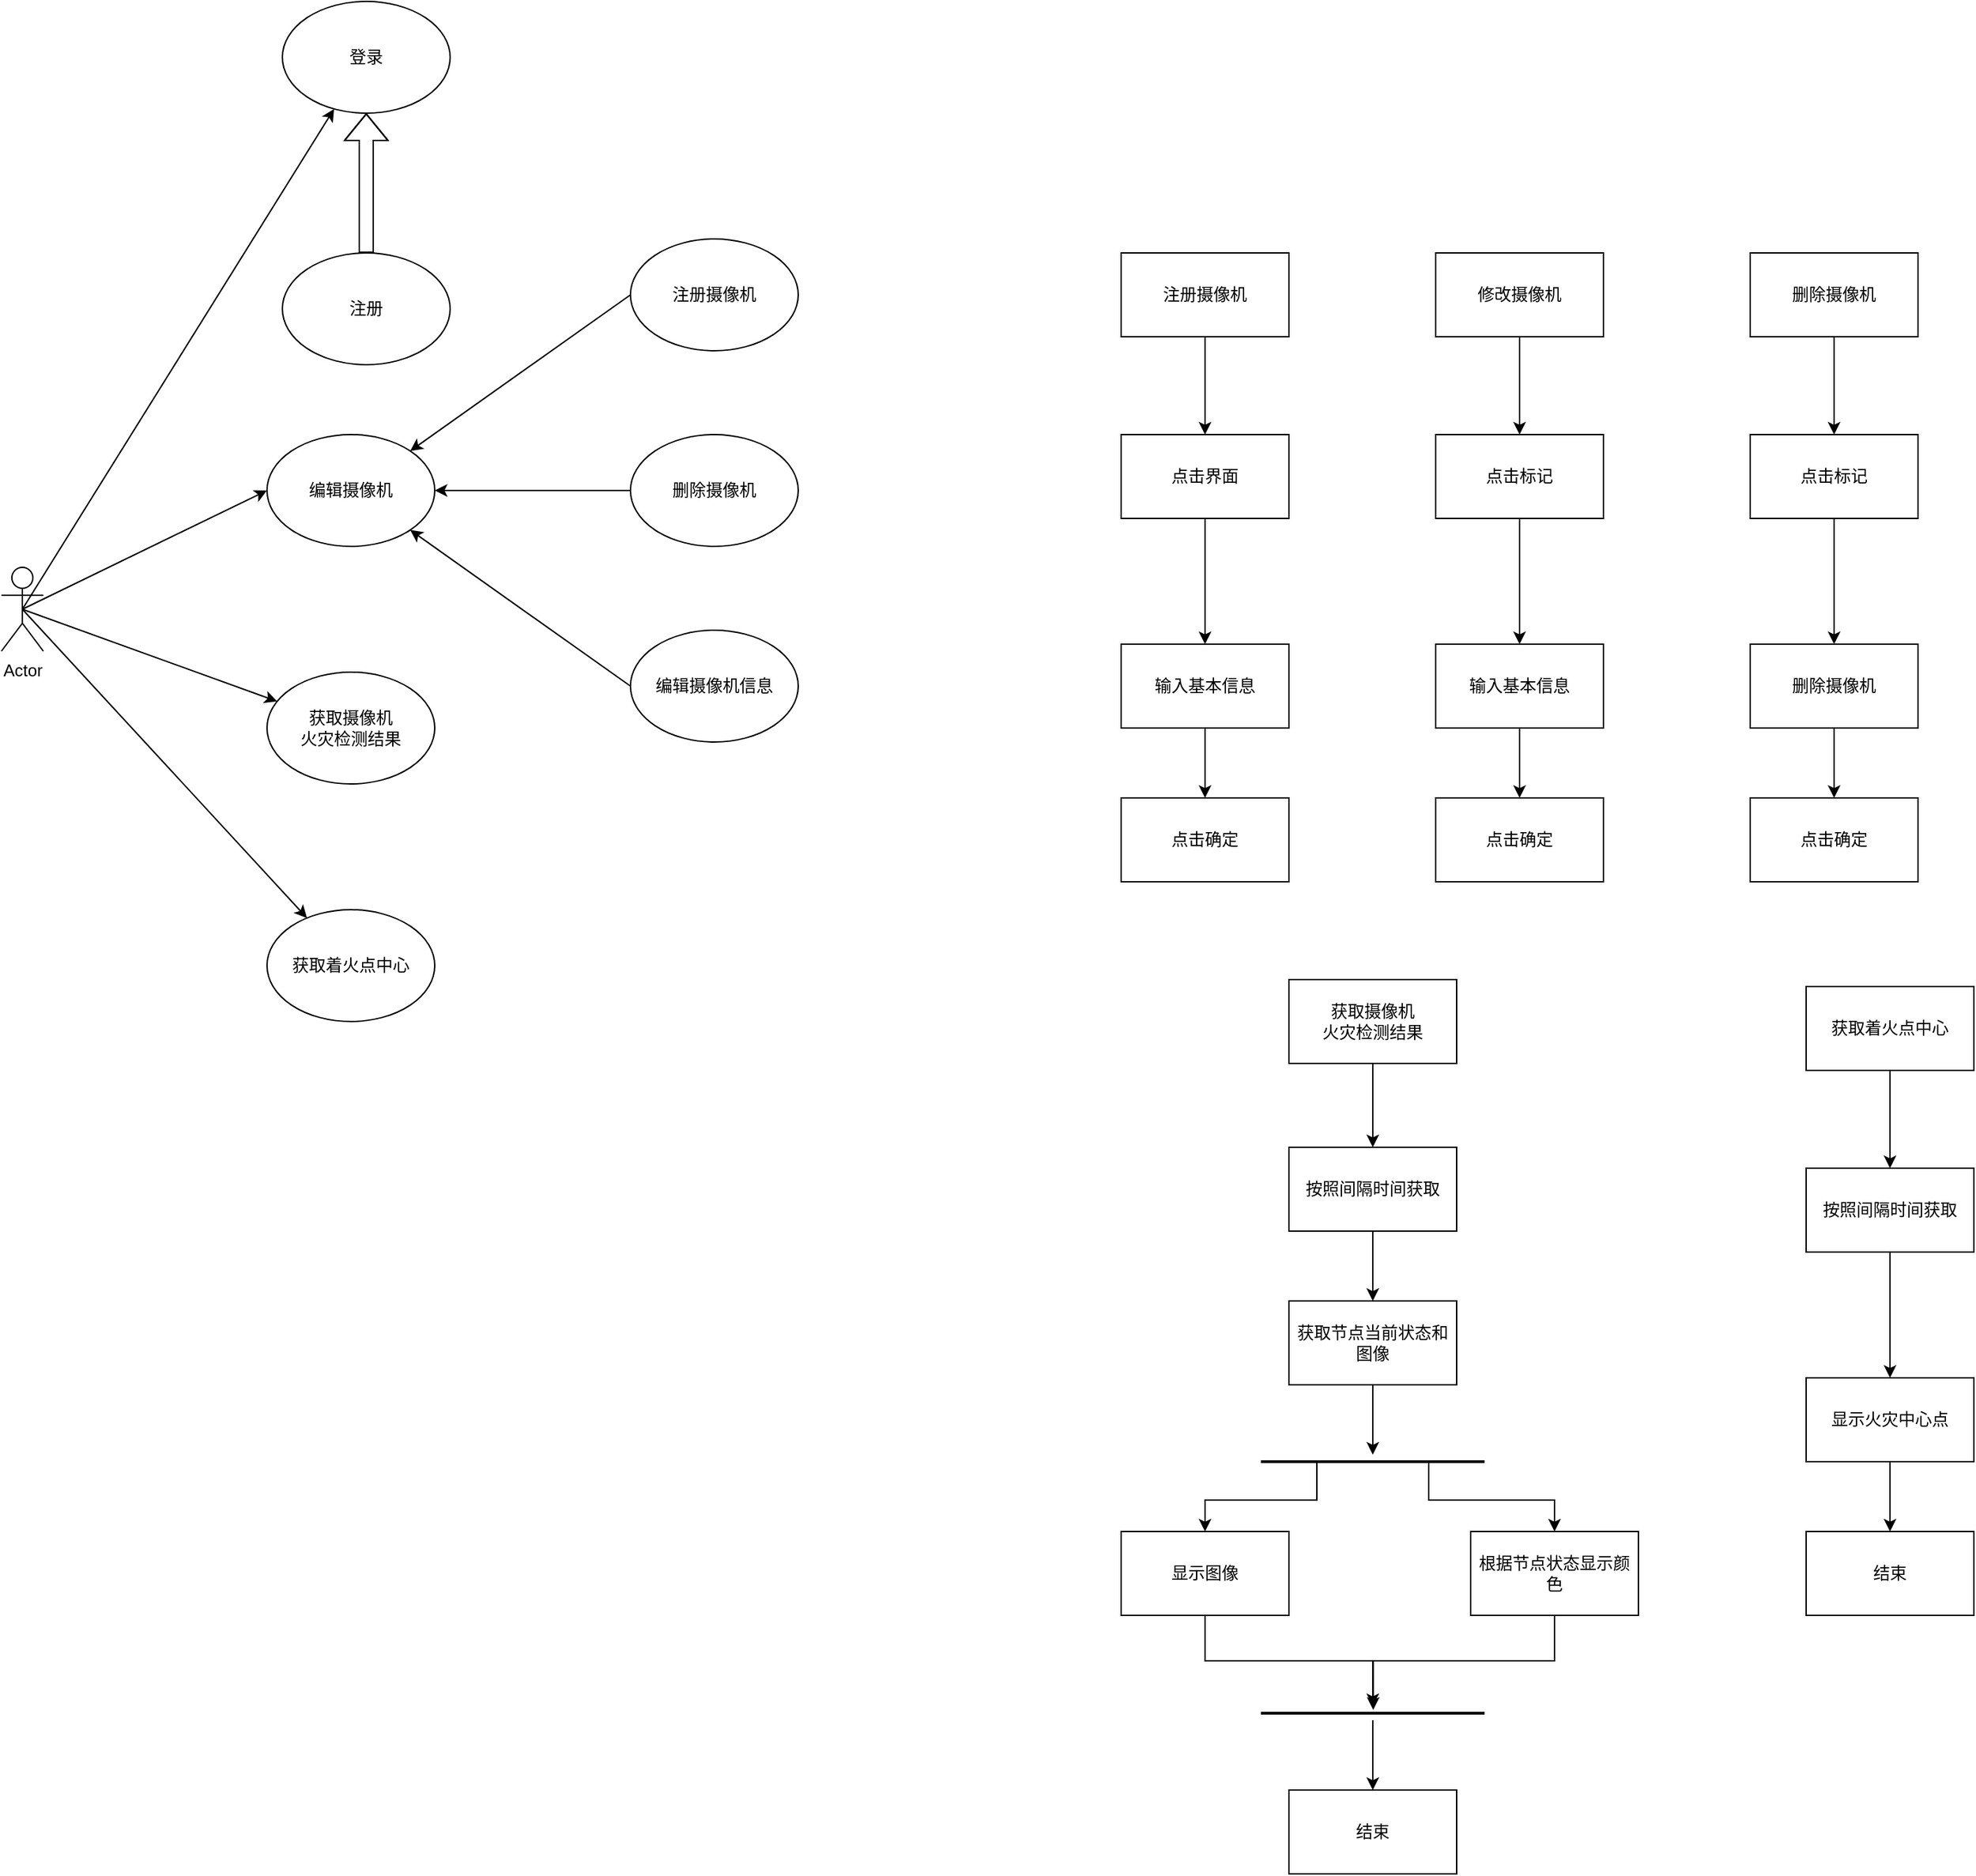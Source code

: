 <mxfile version="24.2.5" type="device">
  <diagram name="第 1 页" id="1oCqTrLppgWgWZjxrMQB">
    <mxGraphModel dx="2083" dy="1223" grid="1" gridSize="10" guides="1" tooltips="1" connect="1" arrows="1" fold="1" page="1" pageScale="1" pageWidth="827" pageHeight="1169" math="0" shadow="0">
      <root>
        <mxCell id="0" />
        <mxCell id="1" parent="0" />
        <mxCell id="T_Ptdm1HrB9L-p87L4nu-9" style="rounded=0;orthogonalLoop=1;jettySize=auto;html=1;exitX=0.5;exitY=0.5;exitDx=0;exitDy=0;exitPerimeter=0;" parent="1" source="T_Ptdm1HrB9L-p87L4nu-4" target="T_Ptdm1HrB9L-p87L4nu-10" edge="1">
          <mxGeometry relative="1" as="geometry">
            <mxPoint x="309" y="705" as="targetPoint" />
          </mxGeometry>
        </mxCell>
        <mxCell id="T_Ptdm1HrB9L-p87L4nu-11" style="rounded=0;orthogonalLoop=1;jettySize=auto;html=1;exitX=0.5;exitY=0.5;exitDx=0;exitDy=0;exitPerimeter=0;" parent="1" source="T_Ptdm1HrB9L-p87L4nu-4" target="T_Ptdm1HrB9L-p87L4nu-12" edge="1">
          <mxGeometry relative="1" as="geometry">
            <mxPoint x="144" y="795" as="targetPoint" />
          </mxGeometry>
        </mxCell>
        <mxCell id="T_Ptdm1HrB9L-p87L4nu-16" style="rounded=0;orthogonalLoop=1;jettySize=auto;html=1;exitX=0.5;exitY=0.5;exitDx=0;exitDy=0;exitPerimeter=0;" parent="1" source="T_Ptdm1HrB9L-p87L4nu-4" target="T_Ptdm1HrB9L-p87L4nu-17" edge="1">
          <mxGeometry relative="1" as="geometry">
            <mxPoint x="369" y="315" as="targetPoint" />
          </mxGeometry>
        </mxCell>
        <mxCell id="T_Ptdm1HrB9L-p87L4nu-4" value="Actor" style="shape=umlActor;verticalLabelPosition=bottom;verticalAlign=top;html=1;outlineConnect=0;" parent="1" vertex="1">
          <mxGeometry x="129" y="465" width="30" height="60" as="geometry" />
        </mxCell>
        <mxCell id="1SKHvmBTWvtFecMXki6V-5" style="rounded=0;orthogonalLoop=1;jettySize=auto;html=1;exitX=0;exitY=0.5;exitDx=0;exitDy=0;entryX=1;entryY=0;entryDx=0;entryDy=0;" edge="1" parent="1" source="T_Ptdm1HrB9L-p87L4nu-5" target="T_Ptdm1HrB9L-p87L4nu-6">
          <mxGeometry relative="1" as="geometry" />
        </mxCell>
        <mxCell id="T_Ptdm1HrB9L-p87L4nu-5" value="注册摄像机" style="ellipse;whiteSpace=wrap;html=1;" parent="1" vertex="1">
          <mxGeometry x="579" y="230" width="120" height="80" as="geometry" />
        </mxCell>
        <mxCell id="T_Ptdm1HrB9L-p87L4nu-6" value="编辑摄像机" style="ellipse;whiteSpace=wrap;html=1;" parent="1" vertex="1">
          <mxGeometry x="319" y="370" width="120" height="80" as="geometry" />
        </mxCell>
        <mxCell id="T_Ptdm1HrB9L-p87L4nu-8" value="" style="endArrow=classic;html=1;rounded=0;exitX=0.5;exitY=0.5;exitDx=0;exitDy=0;exitPerimeter=0;entryX=0;entryY=0.5;entryDx=0;entryDy=0;" parent="1" source="T_Ptdm1HrB9L-p87L4nu-4" target="T_Ptdm1HrB9L-p87L4nu-6" edge="1">
          <mxGeometry width="50" height="50" relative="1" as="geometry">
            <mxPoint x="209" y="535" as="sourcePoint" />
            <mxPoint x="299" y="595" as="targetPoint" />
          </mxGeometry>
        </mxCell>
        <mxCell id="T_Ptdm1HrB9L-p87L4nu-10" value="获取摄像机&lt;br&gt;火灾&lt;span style=&quot;background-color: initial;&quot;&gt;检测结果&lt;/span&gt;" style="ellipse;whiteSpace=wrap;html=1;" parent="1" vertex="1">
          <mxGeometry x="319" y="540" width="120" height="80" as="geometry" />
        </mxCell>
        <mxCell id="T_Ptdm1HrB9L-p87L4nu-12" value="获取着火点中心" style="ellipse;whiteSpace=wrap;html=1;" parent="1" vertex="1">
          <mxGeometry x="319" y="710" width="120" height="80" as="geometry" />
        </mxCell>
        <mxCell id="T_Ptdm1HrB9L-p87L4nu-14" style="edgeStyle=orthogonalEdgeStyle;rounded=0;orthogonalLoop=1;jettySize=auto;html=1;exitX=0.5;exitY=1;exitDx=0;exitDy=0;" parent="1" source="T_Ptdm1HrB9L-p87L4nu-13" target="T_Ptdm1HrB9L-p87L4nu-15" edge="1">
          <mxGeometry relative="1" as="geometry">
            <mxPoint x="990" y="400" as="targetPoint" />
          </mxGeometry>
        </mxCell>
        <mxCell id="T_Ptdm1HrB9L-p87L4nu-13" value="注册摄像机" style="rounded=0;whiteSpace=wrap;html=1;" parent="1" vertex="1">
          <mxGeometry x="930" y="240" width="120" height="60" as="geometry" />
        </mxCell>
        <mxCell id="T_Ptdm1HrB9L-p87L4nu-18" style="edgeStyle=orthogonalEdgeStyle;rounded=0;orthogonalLoop=1;jettySize=auto;html=1;exitX=0.5;exitY=1;exitDx=0;exitDy=0;" parent="1" source="T_Ptdm1HrB9L-p87L4nu-15" target="T_Ptdm1HrB9L-p87L4nu-19" edge="1">
          <mxGeometry relative="1" as="geometry">
            <mxPoint x="990" y="530" as="targetPoint" />
          </mxGeometry>
        </mxCell>
        <mxCell id="T_Ptdm1HrB9L-p87L4nu-15" value="点击界面" style="rounded=0;whiteSpace=wrap;html=1;" parent="1" vertex="1">
          <mxGeometry x="930" y="370" width="120" height="60" as="geometry" />
        </mxCell>
        <mxCell id="T_Ptdm1HrB9L-p87L4nu-17" value="登录" style="ellipse;whiteSpace=wrap;html=1;" parent="1" vertex="1">
          <mxGeometry x="330" y="60" width="120" height="80" as="geometry" />
        </mxCell>
        <mxCell id="T_Ptdm1HrB9L-p87L4nu-20" style="edgeStyle=orthogonalEdgeStyle;rounded=0;orthogonalLoop=1;jettySize=auto;html=1;exitX=0.5;exitY=1;exitDx=0;exitDy=0;" parent="1" source="T_Ptdm1HrB9L-p87L4nu-19" target="T_Ptdm1HrB9L-p87L4nu-21" edge="1">
          <mxGeometry relative="1" as="geometry">
            <mxPoint x="990" y="660" as="targetPoint" />
          </mxGeometry>
        </mxCell>
        <mxCell id="T_Ptdm1HrB9L-p87L4nu-19" value="输入基本信息" style="rounded=0;whiteSpace=wrap;html=1;" parent="1" vertex="1">
          <mxGeometry x="930" y="520" width="120" height="60" as="geometry" />
        </mxCell>
        <mxCell id="T_Ptdm1HrB9L-p87L4nu-21" value="点击确定" style="rounded=0;whiteSpace=wrap;html=1;" parent="1" vertex="1">
          <mxGeometry x="930" y="630" width="120" height="60" as="geometry" />
        </mxCell>
        <mxCell id="T_Ptdm1HrB9L-p87L4nu-22" style="edgeStyle=orthogonalEdgeStyle;rounded=0;orthogonalLoop=1;jettySize=auto;html=1;exitX=0.5;exitY=1;exitDx=0;exitDy=0;" parent="1" source="T_Ptdm1HrB9L-p87L4nu-23" target="T_Ptdm1HrB9L-p87L4nu-25" edge="1">
          <mxGeometry relative="1" as="geometry">
            <mxPoint x="1230" y="400" as="targetPoint" />
          </mxGeometry>
        </mxCell>
        <mxCell id="T_Ptdm1HrB9L-p87L4nu-23" value="修改摄像机" style="rounded=0;whiteSpace=wrap;html=1;" parent="1" vertex="1">
          <mxGeometry x="1155" y="240" width="120" height="60" as="geometry" />
        </mxCell>
        <mxCell id="T_Ptdm1HrB9L-p87L4nu-24" style="edgeStyle=orthogonalEdgeStyle;rounded=0;orthogonalLoop=1;jettySize=auto;html=1;exitX=0.5;exitY=1;exitDx=0;exitDy=0;" parent="1" source="T_Ptdm1HrB9L-p87L4nu-25" target="T_Ptdm1HrB9L-p87L4nu-27" edge="1">
          <mxGeometry relative="1" as="geometry">
            <mxPoint x="1215" y="530" as="targetPoint" />
          </mxGeometry>
        </mxCell>
        <mxCell id="T_Ptdm1HrB9L-p87L4nu-25" value="点击标记" style="rounded=0;whiteSpace=wrap;html=1;" parent="1" vertex="1">
          <mxGeometry x="1155" y="370" width="120" height="60" as="geometry" />
        </mxCell>
        <mxCell id="T_Ptdm1HrB9L-p87L4nu-26" style="edgeStyle=orthogonalEdgeStyle;rounded=0;orthogonalLoop=1;jettySize=auto;html=1;exitX=0.5;exitY=1;exitDx=0;exitDy=0;" parent="1" source="T_Ptdm1HrB9L-p87L4nu-27" target="T_Ptdm1HrB9L-p87L4nu-28" edge="1">
          <mxGeometry relative="1" as="geometry">
            <mxPoint x="1215" y="660" as="targetPoint" />
          </mxGeometry>
        </mxCell>
        <mxCell id="T_Ptdm1HrB9L-p87L4nu-27" value="输入基本信息" style="rounded=0;whiteSpace=wrap;html=1;" parent="1" vertex="1">
          <mxGeometry x="1155" y="520" width="120" height="60" as="geometry" />
        </mxCell>
        <mxCell id="T_Ptdm1HrB9L-p87L4nu-28" value="点击确定" style="rounded=0;whiteSpace=wrap;html=1;" parent="1" vertex="1">
          <mxGeometry x="1155" y="630" width="120" height="60" as="geometry" />
        </mxCell>
        <mxCell id="1SKHvmBTWvtFecMXki6V-4" style="rounded=0;orthogonalLoop=1;jettySize=auto;html=1;exitX=0;exitY=0.5;exitDx=0;exitDy=0;entryX=1;entryY=0.5;entryDx=0;entryDy=0;" edge="1" parent="1" source="1SKHvmBTWvtFecMXki6V-1" target="T_Ptdm1HrB9L-p87L4nu-6">
          <mxGeometry relative="1" as="geometry" />
        </mxCell>
        <mxCell id="1SKHvmBTWvtFecMXki6V-1" value="删除摄像机" style="ellipse;whiteSpace=wrap;html=1;" vertex="1" parent="1">
          <mxGeometry x="579" y="370" width="120" height="80" as="geometry" />
        </mxCell>
        <mxCell id="1SKHvmBTWvtFecMXki6V-3" style="rounded=0;orthogonalLoop=1;jettySize=auto;html=1;exitX=0;exitY=0.5;exitDx=0;exitDy=0;entryX=1;entryY=1;entryDx=0;entryDy=0;" edge="1" parent="1" source="1SKHvmBTWvtFecMXki6V-2" target="T_Ptdm1HrB9L-p87L4nu-6">
          <mxGeometry relative="1" as="geometry" />
        </mxCell>
        <mxCell id="1SKHvmBTWvtFecMXki6V-2" value="编辑摄像机信息" style="ellipse;whiteSpace=wrap;html=1;" vertex="1" parent="1">
          <mxGeometry x="579" y="510" width="120" height="80" as="geometry" />
        </mxCell>
        <mxCell id="1SKHvmBTWvtFecMXki6V-6" style="edgeStyle=orthogonalEdgeStyle;rounded=0;orthogonalLoop=1;jettySize=auto;html=1;exitX=0.5;exitY=1;exitDx=0;exitDy=0;" edge="1" source="1SKHvmBTWvtFecMXki6V-7" target="1SKHvmBTWvtFecMXki6V-9" parent="1">
          <mxGeometry relative="1" as="geometry">
            <mxPoint x="1440" y="400" as="targetPoint" />
          </mxGeometry>
        </mxCell>
        <mxCell id="1SKHvmBTWvtFecMXki6V-7" value="删除摄像机" style="rounded=0;whiteSpace=wrap;html=1;" vertex="1" parent="1">
          <mxGeometry x="1380" y="240" width="120" height="60" as="geometry" />
        </mxCell>
        <mxCell id="1SKHvmBTWvtFecMXki6V-8" style="edgeStyle=orthogonalEdgeStyle;rounded=0;orthogonalLoop=1;jettySize=auto;html=1;exitX=0.5;exitY=1;exitDx=0;exitDy=0;" edge="1" source="1SKHvmBTWvtFecMXki6V-9" target="1SKHvmBTWvtFecMXki6V-11" parent="1">
          <mxGeometry relative="1" as="geometry">
            <mxPoint x="1440" y="530" as="targetPoint" />
          </mxGeometry>
        </mxCell>
        <mxCell id="1SKHvmBTWvtFecMXki6V-9" value="点击标记" style="rounded=0;whiteSpace=wrap;html=1;" vertex="1" parent="1">
          <mxGeometry x="1380" y="370" width="120" height="60" as="geometry" />
        </mxCell>
        <mxCell id="1SKHvmBTWvtFecMXki6V-10" style="edgeStyle=orthogonalEdgeStyle;rounded=0;orthogonalLoop=1;jettySize=auto;html=1;exitX=0.5;exitY=1;exitDx=0;exitDy=0;" edge="1" source="1SKHvmBTWvtFecMXki6V-11" target="1SKHvmBTWvtFecMXki6V-12" parent="1">
          <mxGeometry relative="1" as="geometry">
            <mxPoint x="1440" y="660" as="targetPoint" />
          </mxGeometry>
        </mxCell>
        <mxCell id="1SKHvmBTWvtFecMXki6V-11" value="删除摄像机" style="rounded=0;whiteSpace=wrap;html=1;" vertex="1" parent="1">
          <mxGeometry x="1380" y="520" width="120" height="60" as="geometry" />
        </mxCell>
        <mxCell id="1SKHvmBTWvtFecMXki6V-12" value="点击确定" style="rounded=0;whiteSpace=wrap;html=1;" vertex="1" parent="1">
          <mxGeometry x="1380" y="630" width="120" height="60" as="geometry" />
        </mxCell>
        <mxCell id="1SKHvmBTWvtFecMXki6V-14" style="edgeStyle=orthogonalEdgeStyle;rounded=0;orthogonalLoop=1;jettySize=auto;html=1;exitX=0.5;exitY=1;exitDx=0;exitDy=0;" edge="1" parent="1" source="1SKHvmBTWvtFecMXki6V-13" target="1SKHvmBTWvtFecMXki6V-15">
          <mxGeometry relative="1" as="geometry">
            <mxPoint x="1110" y="910" as="targetPoint" />
          </mxGeometry>
        </mxCell>
        <mxCell id="1SKHvmBTWvtFecMXki6V-13" value="获取摄像机&lt;br&gt;火灾&lt;span style=&quot;background-color: initial;&quot;&gt;检测结果&lt;/span&gt;" style="rounded=0;whiteSpace=wrap;html=1;" vertex="1" parent="1">
          <mxGeometry x="1050" y="760" width="120" height="60" as="geometry" />
        </mxCell>
        <mxCell id="1SKHvmBTWvtFecMXki6V-16" style="edgeStyle=orthogonalEdgeStyle;rounded=0;orthogonalLoop=1;jettySize=auto;html=1;exitX=0.5;exitY=1;exitDx=0;exitDy=0;" edge="1" parent="1" source="1SKHvmBTWvtFecMXki6V-15" target="1SKHvmBTWvtFecMXki6V-17">
          <mxGeometry relative="1" as="geometry">
            <mxPoint x="1110" y="1020" as="targetPoint" />
          </mxGeometry>
        </mxCell>
        <mxCell id="1SKHvmBTWvtFecMXki6V-15" value="按照间隔时间获取" style="rounded=0;whiteSpace=wrap;html=1;" vertex="1" parent="1">
          <mxGeometry x="1050" y="880" width="120" height="60" as="geometry" />
        </mxCell>
        <mxCell id="1SKHvmBTWvtFecMXki6V-22" style="edgeStyle=orthogonalEdgeStyle;rounded=0;orthogonalLoop=1;jettySize=auto;html=1;exitX=0.5;exitY=1;exitDx=0;exitDy=0;" edge="1" parent="1" source="1SKHvmBTWvtFecMXki6V-17" target="1SKHvmBTWvtFecMXki6V-23">
          <mxGeometry relative="1" as="geometry">
            <mxPoint x="1110" y="1220" as="targetPoint" />
          </mxGeometry>
        </mxCell>
        <mxCell id="1SKHvmBTWvtFecMXki6V-17" value="获取节点当前状态和图像" style="rounded=0;whiteSpace=wrap;html=1;" vertex="1" parent="1">
          <mxGeometry x="1050" y="990" width="120" height="60" as="geometry" />
        </mxCell>
        <mxCell id="1SKHvmBTWvtFecMXki6V-24" style="edgeStyle=orthogonalEdgeStyle;rounded=0;orthogonalLoop=1;jettySize=auto;html=1;exitX=0.25;exitY=0.5;exitDx=0;exitDy=0;exitPerimeter=0;" edge="1" parent="1" source="1SKHvmBTWvtFecMXki6V-23" target="1SKHvmBTWvtFecMXki6V-26">
          <mxGeometry relative="1" as="geometry">
            <mxPoint x="1070" y="1285" as="targetPoint" />
          </mxGeometry>
        </mxCell>
        <mxCell id="1SKHvmBTWvtFecMXki6V-25" style="edgeStyle=orthogonalEdgeStyle;rounded=0;orthogonalLoop=1;jettySize=auto;html=1;exitX=0.75;exitY=0.5;exitDx=0;exitDy=0;exitPerimeter=0;" edge="1" parent="1" source="1SKHvmBTWvtFecMXki6V-23" target="1SKHvmBTWvtFecMXki6V-27">
          <mxGeometry relative="1" as="geometry">
            <mxPoint x="1340" y="1255" as="targetPoint" />
          </mxGeometry>
        </mxCell>
        <mxCell id="1SKHvmBTWvtFecMXki6V-23" value="" style="line;strokeWidth=2;html=1;" vertex="1" parent="1">
          <mxGeometry x="1030" y="1100" width="160" height="10" as="geometry" />
        </mxCell>
        <mxCell id="1SKHvmBTWvtFecMXki6V-28" style="edgeStyle=orthogonalEdgeStyle;rounded=0;orthogonalLoop=1;jettySize=auto;html=1;exitX=0.5;exitY=1;exitDx=0;exitDy=0;entryX=0.502;entryY=0.262;entryDx=0;entryDy=0;entryPerimeter=0;" edge="1" parent="1" source="1SKHvmBTWvtFecMXki6V-26" target="1SKHvmBTWvtFecMXki6V-30">
          <mxGeometry relative="1" as="geometry">
            <mxPoint x="1120" y="1365" as="targetPoint" />
          </mxGeometry>
        </mxCell>
        <mxCell id="1SKHvmBTWvtFecMXki6V-26" value="显示图像" style="rounded=0;whiteSpace=wrap;html=1;" vertex="1" parent="1">
          <mxGeometry x="930" y="1155" width="120" height="60" as="geometry" />
        </mxCell>
        <mxCell id="1SKHvmBTWvtFecMXki6V-29" style="edgeStyle=orthogonalEdgeStyle;rounded=0;orthogonalLoop=1;jettySize=auto;html=1;exitX=0.5;exitY=1;exitDx=0;exitDy=0;" edge="1" parent="1" source="1SKHvmBTWvtFecMXki6V-27" target="1SKHvmBTWvtFecMXki6V-30">
          <mxGeometry relative="1" as="geometry">
            <mxPoint x="1120" y="1365" as="targetPoint" />
          </mxGeometry>
        </mxCell>
        <mxCell id="1SKHvmBTWvtFecMXki6V-27" value="根据节点状态显示颜色" style="rounded=0;whiteSpace=wrap;html=1;" vertex="1" parent="1">
          <mxGeometry x="1180" y="1155" width="120" height="60" as="geometry" />
        </mxCell>
        <mxCell id="1SKHvmBTWvtFecMXki6V-33" value="" style="edgeStyle=orthogonalEdgeStyle;rounded=0;orthogonalLoop=1;jettySize=auto;html=1;" edge="1" parent="1" source="1SKHvmBTWvtFecMXki6V-30" target="1SKHvmBTWvtFecMXki6V-34">
          <mxGeometry relative="1" as="geometry">
            <mxPoint x="1110" y="1370.0" as="targetPoint" />
          </mxGeometry>
        </mxCell>
        <mxCell id="1SKHvmBTWvtFecMXki6V-30" value="" style="line;strokeWidth=2;html=1;" vertex="1" parent="1">
          <mxGeometry x="1030" y="1280.0" width="160" height="10" as="geometry" />
        </mxCell>
        <mxCell id="1SKHvmBTWvtFecMXki6V-34" value="结束" style="rounded=0;whiteSpace=wrap;html=1;" vertex="1" parent="1">
          <mxGeometry x="1050" y="1340" width="120" height="60" as="geometry" />
        </mxCell>
        <mxCell id="1SKHvmBTWvtFecMXki6V-35" style="edgeStyle=orthogonalEdgeStyle;rounded=0;orthogonalLoop=1;jettySize=auto;html=1;exitX=0.5;exitY=1;exitDx=0;exitDy=0;" edge="1" parent="1" source="1SKHvmBTWvtFecMXki6V-36" target="1SKHvmBTWvtFecMXki6V-38">
          <mxGeometry relative="1" as="geometry">
            <mxPoint x="1480" y="925" as="targetPoint" />
          </mxGeometry>
        </mxCell>
        <mxCell id="1SKHvmBTWvtFecMXki6V-36" value="获取着火点中心" style="rounded=0;whiteSpace=wrap;html=1;" vertex="1" parent="1">
          <mxGeometry x="1420" y="765" width="120" height="60" as="geometry" />
        </mxCell>
        <mxCell id="1SKHvmBTWvtFecMXki6V-37" style="edgeStyle=orthogonalEdgeStyle;rounded=0;orthogonalLoop=1;jettySize=auto;html=1;exitX=0.5;exitY=1;exitDx=0;exitDy=0;" edge="1" parent="1" source="1SKHvmBTWvtFecMXki6V-38" target="1SKHvmBTWvtFecMXki6V-40">
          <mxGeometry relative="1" as="geometry">
            <mxPoint x="1480" y="1055" as="targetPoint" />
          </mxGeometry>
        </mxCell>
        <mxCell id="1SKHvmBTWvtFecMXki6V-38" value="按照间隔时间获取" style="rounded=0;whiteSpace=wrap;html=1;" vertex="1" parent="1">
          <mxGeometry x="1420" y="895" width="120" height="60" as="geometry" />
        </mxCell>
        <mxCell id="1SKHvmBTWvtFecMXki6V-39" style="edgeStyle=orthogonalEdgeStyle;rounded=0;orthogonalLoop=1;jettySize=auto;html=1;exitX=0.5;exitY=1;exitDx=0;exitDy=0;" edge="1" parent="1" source="1SKHvmBTWvtFecMXki6V-40" target="1SKHvmBTWvtFecMXki6V-41">
          <mxGeometry relative="1" as="geometry">
            <mxPoint x="1480" y="1185" as="targetPoint" />
          </mxGeometry>
        </mxCell>
        <mxCell id="1SKHvmBTWvtFecMXki6V-40" value="显示火灾中心点" style="rounded=0;whiteSpace=wrap;html=1;" vertex="1" parent="1">
          <mxGeometry x="1420" y="1045" width="120" height="60" as="geometry" />
        </mxCell>
        <mxCell id="1SKHvmBTWvtFecMXki6V-41" value="结束" style="rounded=0;whiteSpace=wrap;html=1;" vertex="1" parent="1">
          <mxGeometry x="1420" y="1155" width="120" height="60" as="geometry" />
        </mxCell>
        <mxCell id="1SKHvmBTWvtFecMXki6V-43" style="edgeStyle=orthogonalEdgeStyle;rounded=0;orthogonalLoop=1;jettySize=auto;html=1;exitX=0.5;exitY=0;exitDx=0;exitDy=0;shape=flexArrow;" edge="1" parent="1" source="1SKHvmBTWvtFecMXki6V-42" target="T_Ptdm1HrB9L-p87L4nu-17">
          <mxGeometry relative="1" as="geometry">
            <Array as="points">
              <mxPoint x="390" y="200" />
              <mxPoint x="390" y="200" />
            </Array>
          </mxGeometry>
        </mxCell>
        <mxCell id="1SKHvmBTWvtFecMXki6V-42" value="注册" style="ellipse;whiteSpace=wrap;html=1;" vertex="1" parent="1">
          <mxGeometry x="330" y="240" width="120" height="80" as="geometry" />
        </mxCell>
      </root>
    </mxGraphModel>
  </diagram>
</mxfile>
